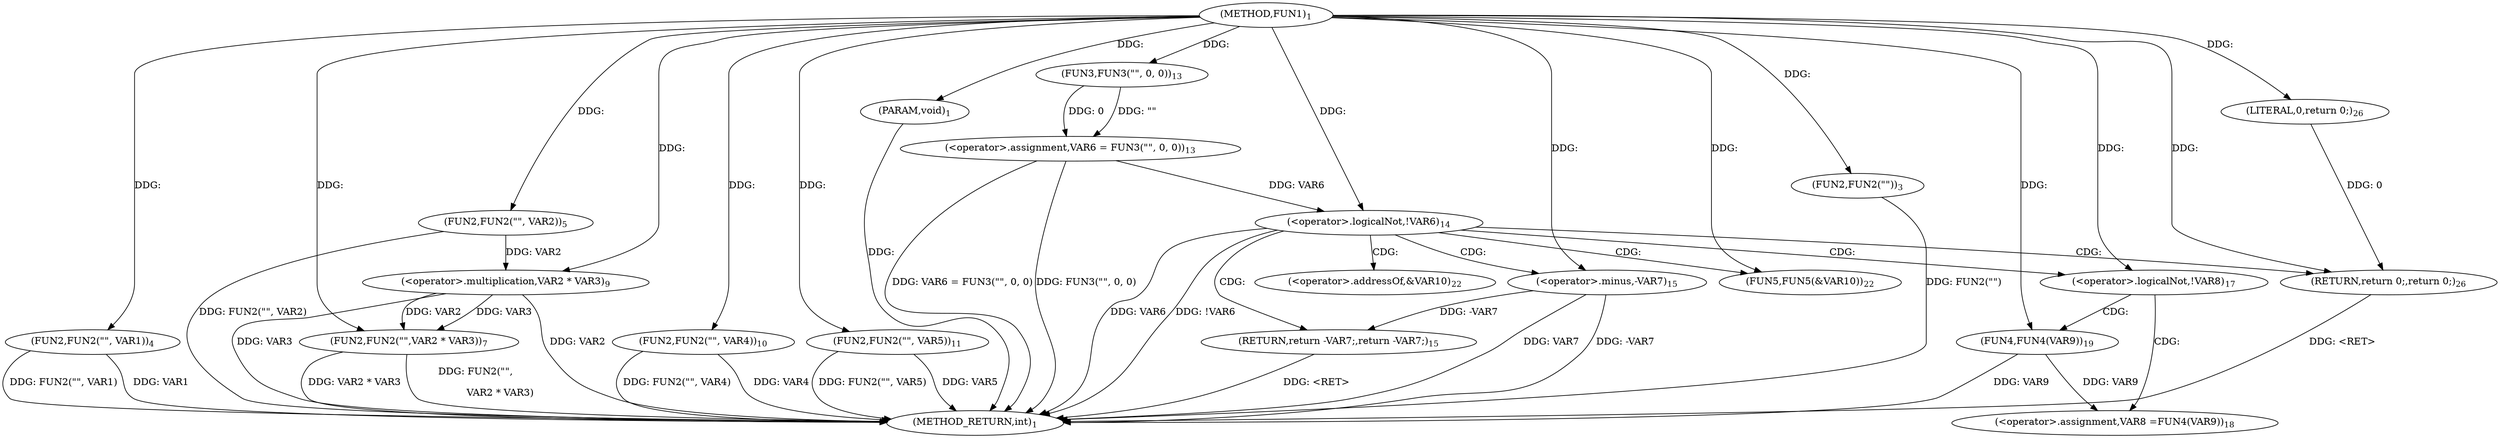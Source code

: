 digraph "FUN1" {  
"8" [label = <(METHOD,FUN1)<SUB>1</SUB>> ]
"56" [label = <(METHOD_RETURN,int)<SUB>1</SUB>> ]
"9" [label = <(PARAM,void)<SUB>1</SUB>> ]
"11" [label = <(FUN2,FUN2(&quot;&quot;))<SUB>3</SUB>> ]
"13" [label = <(FUN2,FUN2(&quot;&quot;, VAR1))<SUB>4</SUB>> ]
"16" [label = <(FUN2,FUN2(&quot;&quot;, VAR2))<SUB>5</SUB>> ]
"19" [label = <(FUN2,FUN2(&quot;&quot;,

		VAR2 * VAR3))<SUB>7</SUB>> ]
"24" [label = <(FUN2,FUN2(&quot;&quot;, VAR4))<SUB>10</SUB>> ]
"27" [label = <(FUN2,FUN2(&quot;&quot;, VAR5))<SUB>11</SUB>> ]
"30" [label = <(&lt;operator&gt;.assignment,VAR6 = FUN3(&quot;&quot;, 0, 0))<SUB>13</SUB>> ]
"51" [label = <(FUN5,FUN5(&amp;VAR10))<SUB>22</SUB>> ]
"54" [label = <(RETURN,return 0;,return 0;)<SUB>26</SUB>> ]
"37" [label = <(&lt;operator&gt;.logicalNot,!VAR6)<SUB>14</SUB>> ]
"44" [label = <(&lt;operator&gt;.logicalNot,!VAR8)<SUB>17</SUB>> ]
"55" [label = <(LITERAL,0,return 0;)<SUB>26</SUB>> ]
"21" [label = <(&lt;operator&gt;.multiplication,VAR2 * VAR3)<SUB>9</SUB>> ]
"32" [label = <(FUN3,FUN3(&quot;&quot;, 0, 0))<SUB>13</SUB>> ]
"40" [label = <(RETURN,return -VAR7;,return -VAR7;)<SUB>15</SUB>> ]
"47" [label = <(&lt;operator&gt;.assignment,VAR8 =
			FUN4(VAR9))<SUB>18</SUB>> ]
"41" [label = <(&lt;operator&gt;.minus,-VAR7)<SUB>15</SUB>> ]
"49" [label = <(FUN4,FUN4(VAR9))<SUB>19</SUB>> ]
"52" [label = <(&lt;operator&gt;.addressOf,&amp;VAR10)<SUB>22</SUB>> ]
  "54" -> "56"  [ label = "DDG: &lt;RET&gt;"] 
  "40" -> "56"  [ label = "DDG: &lt;RET&gt;"] 
  "9" -> "56"  [ label = "DDG: "] 
  "11" -> "56"  [ label = "DDG: FUN2(&quot;&quot;)"] 
  "13" -> "56"  [ label = "DDG: FUN2(&quot;&quot;, VAR1)"] 
  "16" -> "56"  [ label = "DDG: FUN2(&quot;&quot;, VAR2)"] 
  "21" -> "56"  [ label = "DDG: VAR2"] 
  "19" -> "56"  [ label = "DDG: VAR2 * VAR3"] 
  "19" -> "56"  [ label = "DDG: FUN2(&quot;&quot;,

		VAR2 * VAR3)"] 
  "24" -> "56"  [ label = "DDG: FUN2(&quot;&quot;, VAR4)"] 
  "27" -> "56"  [ label = "DDG: FUN2(&quot;&quot;, VAR5)"] 
  "30" -> "56"  [ label = "DDG: FUN3(&quot;&quot;, 0, 0)"] 
  "30" -> "56"  [ label = "DDG: VAR6 = FUN3(&quot;&quot;, 0, 0)"] 
  "37" -> "56"  [ label = "DDG: VAR6"] 
  "37" -> "56"  [ label = "DDG: !VAR6"] 
  "41" -> "56"  [ label = "DDG: VAR7"] 
  "41" -> "56"  [ label = "DDG: -VAR7"] 
  "27" -> "56"  [ label = "DDG: VAR5"] 
  "24" -> "56"  [ label = "DDG: VAR4"] 
  "13" -> "56"  [ label = "DDG: VAR1"] 
  "49" -> "56"  [ label = "DDG: VAR9"] 
  "21" -> "56"  [ label = "DDG: VAR3"] 
  "8" -> "9"  [ label = "DDG: "] 
  "32" -> "30"  [ label = "DDG: &quot;&quot;"] 
  "32" -> "30"  [ label = "DDG: 0"] 
  "55" -> "54"  [ label = "DDG: 0"] 
  "8" -> "54"  [ label = "DDG: "] 
  "8" -> "11"  [ label = "DDG: "] 
  "8" -> "13"  [ label = "DDG: "] 
  "8" -> "16"  [ label = "DDG: "] 
  "8" -> "19"  [ label = "DDG: "] 
  "21" -> "19"  [ label = "DDG: VAR2"] 
  "21" -> "19"  [ label = "DDG: VAR3"] 
  "8" -> "24"  [ label = "DDG: "] 
  "8" -> "27"  [ label = "DDG: "] 
  "8" -> "51"  [ label = "DDG: "] 
  "8" -> "55"  [ label = "DDG: "] 
  "16" -> "21"  [ label = "DDG: VAR2"] 
  "8" -> "21"  [ label = "DDG: "] 
  "8" -> "32"  [ label = "DDG: "] 
  "30" -> "37"  [ label = "DDG: VAR6"] 
  "8" -> "37"  [ label = "DDG: "] 
  "41" -> "40"  [ label = "DDG: -VAR7"] 
  "8" -> "44"  [ label = "DDG: "] 
  "49" -> "47"  [ label = "DDG: VAR9"] 
  "8" -> "41"  [ label = "DDG: "] 
  "8" -> "49"  [ label = "DDG: "] 
  "37" -> "40"  [ label = "CDG: "] 
  "37" -> "51"  [ label = "CDG: "] 
  "37" -> "44"  [ label = "CDG: "] 
  "37" -> "52"  [ label = "CDG: "] 
  "37" -> "41"  [ label = "CDG: "] 
  "37" -> "54"  [ label = "CDG: "] 
  "44" -> "47"  [ label = "CDG: "] 
  "44" -> "49"  [ label = "CDG: "] 
}
